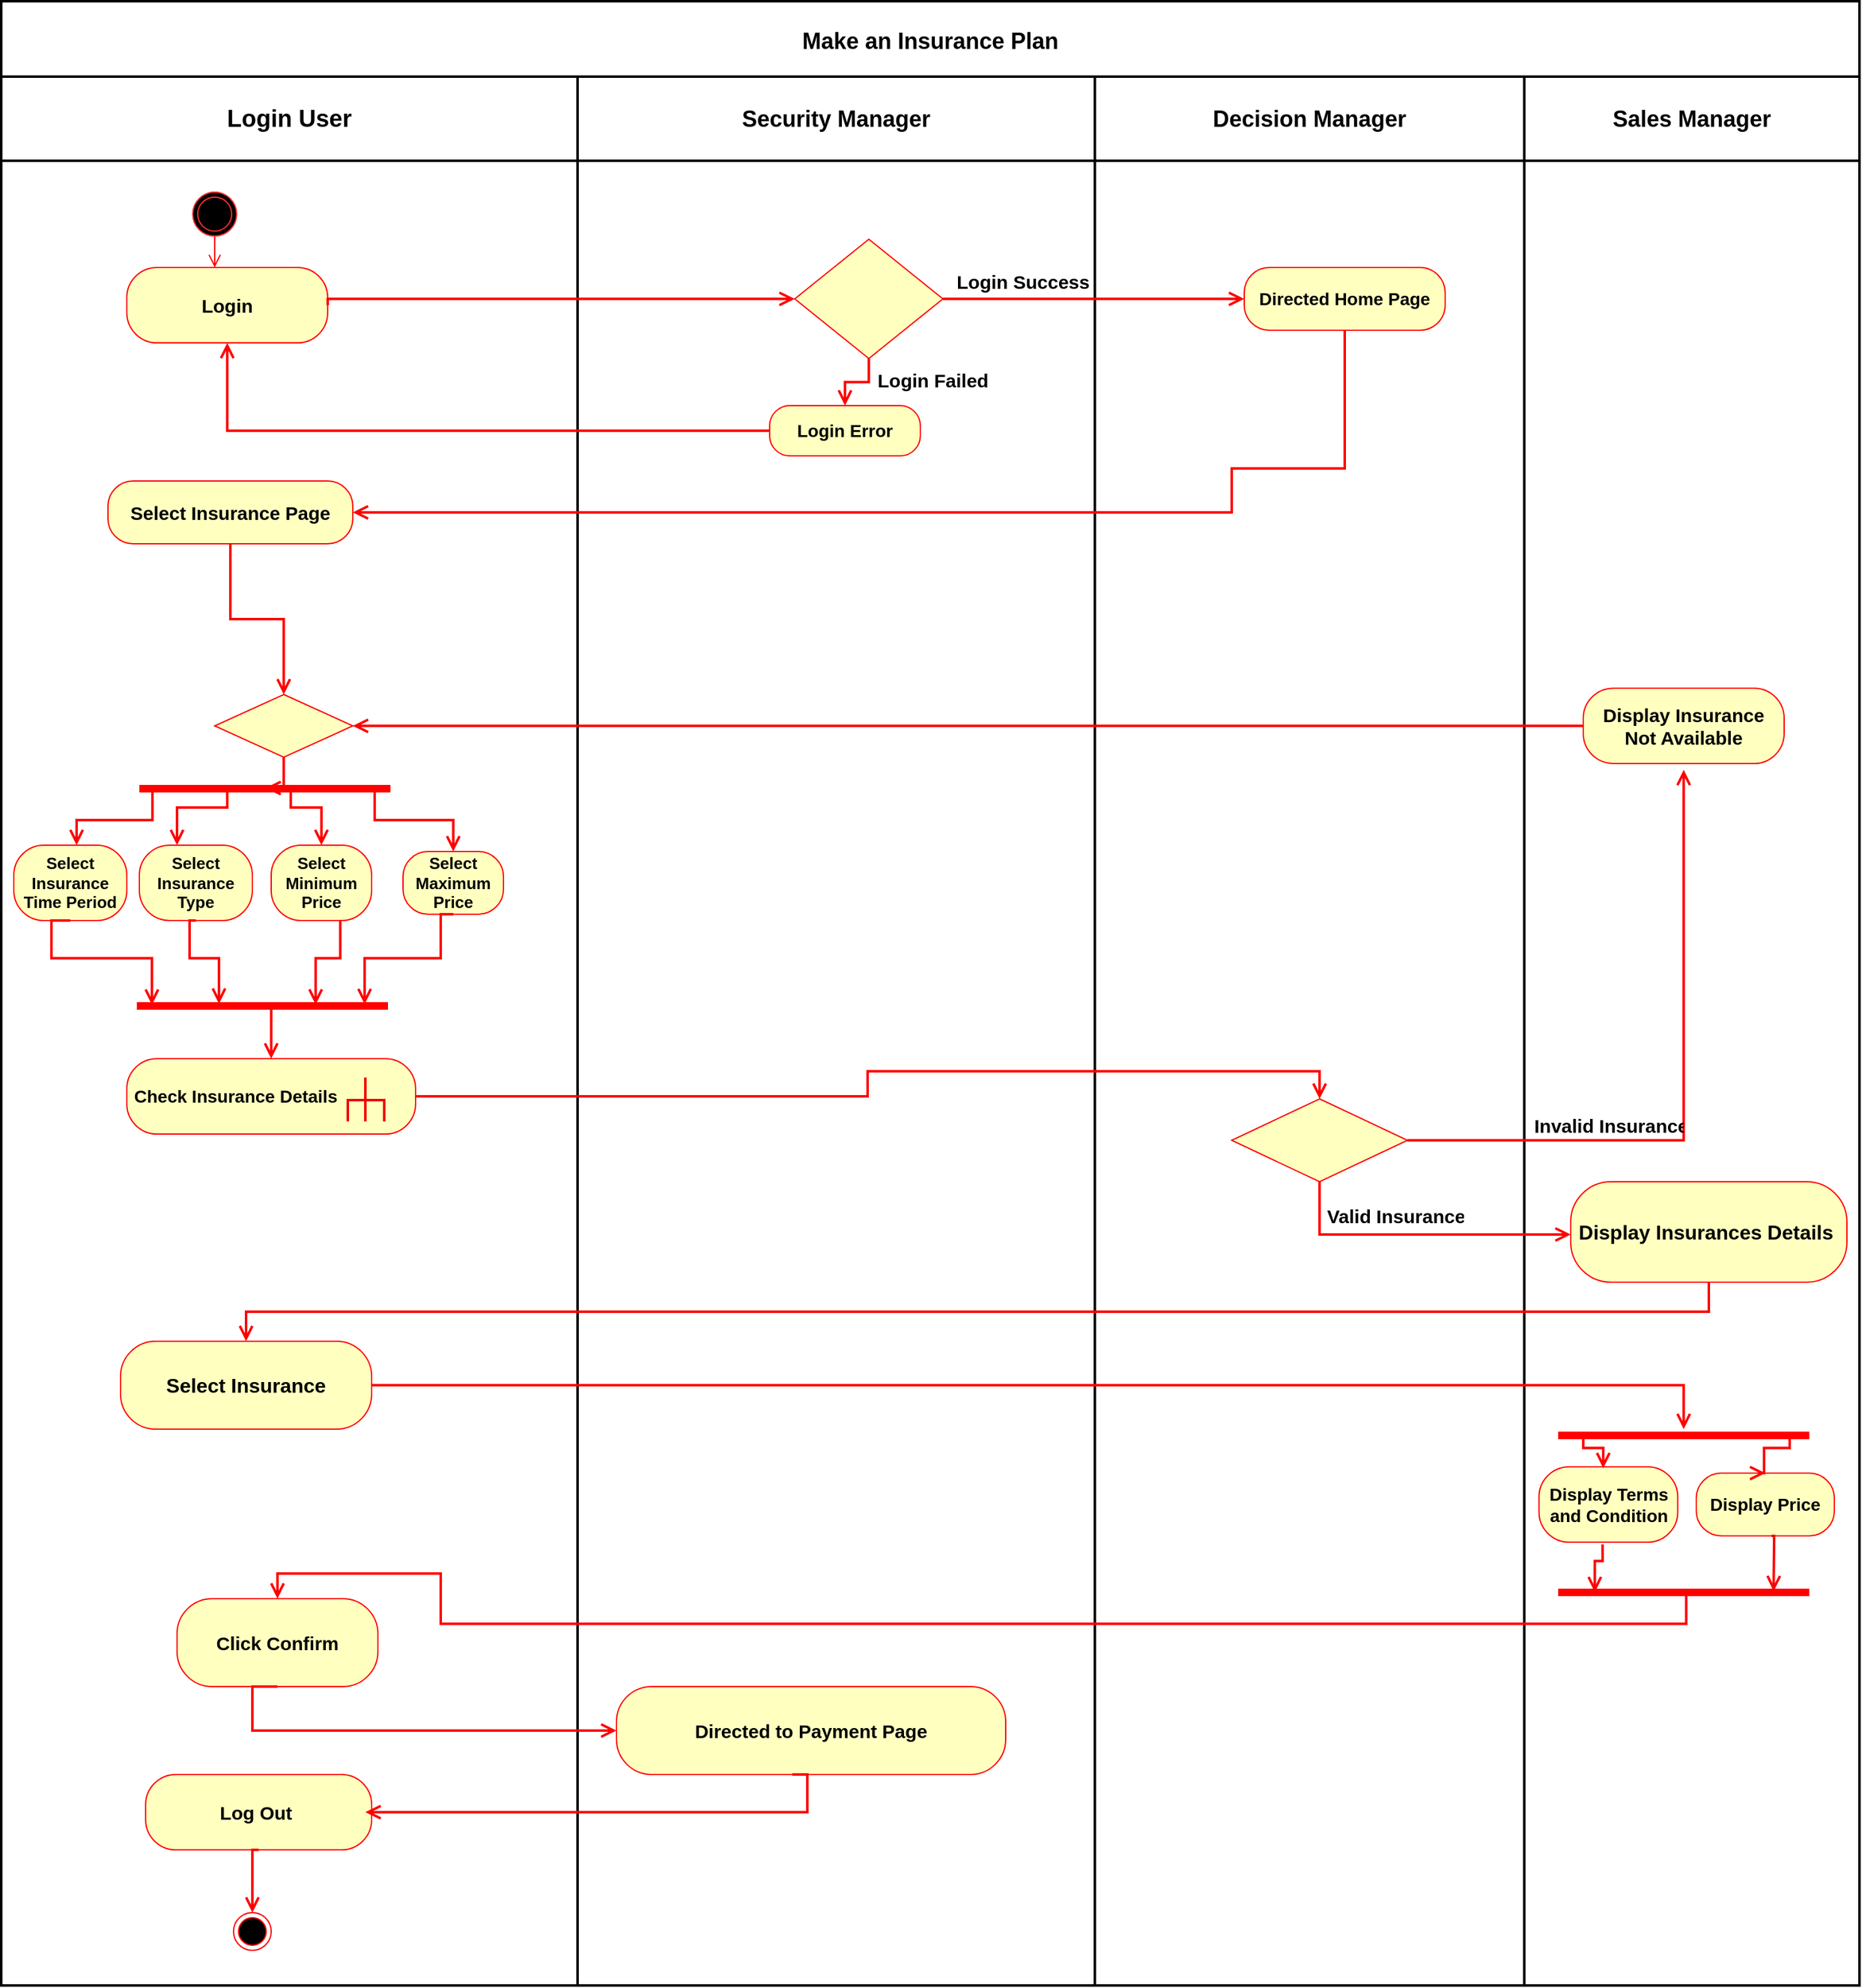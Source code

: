 <mxfile version="17.5.0" type="github">
  <diagram id="jhGQhCQuHQYNfOVaKk4t" name="Page-1">
    <mxGraphModel dx="1422" dy="762" grid="1" gridSize="10" guides="1" tooltips="1" connect="1" arrows="1" fold="1" page="1" pageScale="1" pageWidth="850" pageHeight="1100" math="0" shadow="0">
      <root>
        <mxCell id="0" />
        <mxCell id="1" parent="0" />
        <mxCell id="OWM73IptP0_KArOeakQF-31" value="Make an Insurance Plan" style="shape=table;startSize=60;container=1;collapsible=0;childLayout=tableLayout;fontStyle=1;align=center;fontSize=18;strokeWidth=2;" parent="1" vertex="1">
          <mxGeometry x="60" y="48" width="1480" height="1580" as="geometry" />
        </mxCell>
        <mxCell id="OWM73IptP0_KArOeakQF-32" value="" style="shape=tableRow;horizontal=0;startSize=0;swimlaneHead=0;swimlaneBody=0;top=0;left=0;bottom=0;right=0;collapsible=0;dropTarget=0;fillColor=none;points=[[0,0.5],[1,0.5]];portConstraint=eastwest;" parent="OWM73IptP0_KArOeakQF-31" vertex="1">
          <mxGeometry y="60" width="1480" height="67" as="geometry" />
        </mxCell>
        <mxCell id="OWM73IptP0_KArOeakQF-60" value="&lt;b&gt;&lt;font style=&quot;font-size: 19px&quot;&gt;Login User&lt;/font&gt;&lt;/b&gt;" style="shape=partialRectangle;html=1;whiteSpace=wrap;connectable=0;fillColor=none;top=0;left=0;bottom=0;right=0;overflow=hidden;" parent="OWM73IptP0_KArOeakQF-32" vertex="1">
          <mxGeometry width="459" height="67" as="geometry">
            <mxRectangle width="459" height="67" as="alternateBounds" />
          </mxGeometry>
        </mxCell>
        <mxCell id="OWM73IptP0_KArOeakQF-33" value="&lt;b&gt;&lt;font style=&quot;font-size: 18px&quot;&gt;Security Manager&lt;/font&gt;&lt;/b&gt;" style="shape=partialRectangle;html=1;whiteSpace=wrap;connectable=0;fillColor=none;top=0;left=0;bottom=0;right=0;overflow=hidden;" parent="OWM73IptP0_KArOeakQF-32" vertex="1">
          <mxGeometry x="459" width="412" height="67" as="geometry">
            <mxRectangle width="412" height="67" as="alternateBounds" />
          </mxGeometry>
        </mxCell>
        <mxCell id="OWM73IptP0_KArOeakQF-34" value="&lt;b&gt;&lt;font style=&quot;font-size: 18px&quot;&gt;Decision Manager&lt;/font&gt;&lt;/b&gt;" style="shape=partialRectangle;html=1;whiteSpace=wrap;connectable=0;fillColor=none;top=0;left=0;bottom=0;right=0;overflow=hidden;" parent="OWM73IptP0_KArOeakQF-32" vertex="1">
          <mxGeometry x="871" width="342" height="67" as="geometry">
            <mxRectangle width="342" height="67" as="alternateBounds" />
          </mxGeometry>
        </mxCell>
        <mxCell id="OWM73IptP0_KArOeakQF-35" value="&lt;b&gt;&lt;font style=&quot;font-size: 18px&quot;&gt;Sales Manager&lt;/font&gt;&lt;/b&gt;" style="shape=partialRectangle;html=1;whiteSpace=wrap;connectable=0;fillColor=none;top=0;left=0;bottom=0;right=0;overflow=hidden;" parent="OWM73IptP0_KArOeakQF-32" vertex="1">
          <mxGeometry x="1213" width="267" height="67" as="geometry">
            <mxRectangle width="267" height="67" as="alternateBounds" />
          </mxGeometry>
        </mxCell>
        <mxCell id="OWM73IptP0_KArOeakQF-40" value="" style="shape=tableRow;horizontal=0;startSize=0;swimlaneHead=0;swimlaneBody=0;top=0;left=0;bottom=0;right=0;collapsible=0;dropTarget=0;fillColor=none;points=[[0,0.5],[1,0.5]];portConstraint=eastwest;" parent="OWM73IptP0_KArOeakQF-31" vertex="1">
          <mxGeometry y="127" width="1480" height="1453" as="geometry" />
        </mxCell>
        <mxCell id="OWM73IptP0_KArOeakQF-61" style="shape=partialRectangle;html=1;whiteSpace=wrap;connectable=0;fillColor=none;top=0;left=0;bottom=0;right=0;overflow=hidden;" parent="OWM73IptP0_KArOeakQF-40" vertex="1">
          <mxGeometry width="459" height="1453" as="geometry">
            <mxRectangle width="459" height="1453" as="alternateBounds" />
          </mxGeometry>
        </mxCell>
        <mxCell id="OWM73IptP0_KArOeakQF-41" value="" style="shape=partialRectangle;html=1;whiteSpace=wrap;connectable=0;fillColor=none;top=0;left=0;bottom=0;right=0;overflow=hidden;" parent="OWM73IptP0_KArOeakQF-40" vertex="1">
          <mxGeometry x="459" width="412" height="1453" as="geometry">
            <mxRectangle width="412" height="1453" as="alternateBounds" />
          </mxGeometry>
        </mxCell>
        <mxCell id="OWM73IptP0_KArOeakQF-42" value="" style="shape=partialRectangle;html=1;whiteSpace=wrap;connectable=0;fillColor=none;top=0;left=0;bottom=0;right=0;overflow=hidden;" parent="OWM73IptP0_KArOeakQF-40" vertex="1">
          <mxGeometry x="871" width="342" height="1453" as="geometry">
            <mxRectangle width="342" height="1453" as="alternateBounds" />
          </mxGeometry>
        </mxCell>
        <mxCell id="OWM73IptP0_KArOeakQF-43" value="" style="shape=partialRectangle;html=1;whiteSpace=wrap;connectable=0;fillColor=none;top=0;left=0;bottom=0;right=0;overflow=hidden;" parent="OWM73IptP0_KArOeakQF-40" vertex="1">
          <mxGeometry x="1213" width="267" height="1453" as="geometry">
            <mxRectangle width="267" height="1453" as="alternateBounds" />
          </mxGeometry>
        </mxCell>
        <mxCell id="OWM73IptP0_KArOeakQF-65" value="" style="ellipse;html=1;shape=endState;fillColor=#000000;strokeColor=#ff0000;" parent="1" vertex="1">
          <mxGeometry x="215" y="200" width="30" height="30" as="geometry" />
        </mxCell>
        <mxCell id="OWM73IptP0_KArOeakQF-66" value="&lt;b&gt;&lt;font style=&quot;font-size: 15px&quot;&gt;Login&lt;/font&gt;&lt;/b&gt;" style="rounded=1;whiteSpace=wrap;html=1;arcSize=40;fontColor=#000000;fillColor=#ffffc0;strokeColor=#ff0000;" parent="1" vertex="1">
          <mxGeometry x="160" y="260" width="160" height="60" as="geometry" />
        </mxCell>
        <mxCell id="OWM73IptP0_KArOeakQF-67" value="" style="edgeStyle=orthogonalEdgeStyle;html=1;verticalAlign=bottom;endArrow=open;endSize=8;strokeColor=#ff0000;rounded=0;exitX=0.5;exitY=1;exitDx=0;exitDy=0;" parent="1" source="OWM73IptP0_KArOeakQF-65" edge="1">
          <mxGeometry relative="1" as="geometry">
            <mxPoint x="230" y="260" as="targetPoint" />
            <mxPoint x="575" y="370" as="sourcePoint" />
          </mxGeometry>
        </mxCell>
        <mxCell id="OWM73IptP0_KArOeakQF-68" value="&amp;nbsp;" style="rhombus;whiteSpace=wrap;html=1;fillColor=#ffffc0;strokeColor=#ff0000;" parent="1" vertex="1">
          <mxGeometry x="692" y="237.5" width="118" height="95" as="geometry" />
        </mxCell>
        <mxCell id="OWM73IptP0_KArOeakQF-69" value="&lt;b&gt;&lt;font style=&quot;font-size: 14px&quot;&gt;Login Error&lt;/font&gt;&lt;/b&gt;" style="rounded=1;whiteSpace=wrap;html=1;arcSize=40;fontColor=#000000;fillColor=#ffffc0;strokeColor=#ff0000;" parent="1" vertex="1">
          <mxGeometry x="672" y="370" width="120" height="40" as="geometry" />
        </mxCell>
        <mxCell id="OWM73IptP0_KArOeakQF-70" value="&lt;b&gt;&lt;font style=&quot;font-size: 14px&quot;&gt;Directed Home Page&lt;/font&gt;&lt;/b&gt;" style="rounded=1;whiteSpace=wrap;html=1;arcSize=40;fontColor=#000000;fillColor=#ffffc0;strokeColor=#ff0000;" parent="1" vertex="1">
          <mxGeometry x="1050" y="260" width="160" height="50" as="geometry" />
        </mxCell>
        <mxCell id="OWM73IptP0_KArOeakQF-89" value="" style="shape=line;html=1;strokeWidth=6;strokeColor=#ff0000;" parent="1" vertex="1">
          <mxGeometry x="170" y="670" width="200" height="10" as="geometry" />
        </mxCell>
        <mxCell id="OWM73IptP0_KArOeakQF-90" value="" style="edgeStyle=orthogonalEdgeStyle;html=1;verticalAlign=bottom;endArrow=open;endSize=8;strokeColor=#ff0000;rounded=0;exitX=0.603;exitY=0.469;exitDx=0;exitDy=0;exitPerimeter=0;entryX=0.5;entryY=0;entryDx=0;entryDy=0;strokeWidth=2;" parent="1" source="OWM73IptP0_KArOeakQF-89" target="OWM73IptP0_KArOeakQF-94" edge="1">
          <mxGeometry relative="1" as="geometry">
            <mxPoint x="350" y="710" as="targetPoint" />
            <Array as="points">
              <mxPoint x="301" y="690" />
              <mxPoint x="340" y="690" />
            </Array>
          </mxGeometry>
        </mxCell>
        <mxCell id="OWM73IptP0_KArOeakQF-91" value="&amp;nbsp;" style="rhombus;whiteSpace=wrap;html=1;fillColor=#ffffc0;strokeColor=#ff0000;" parent="1" vertex="1">
          <mxGeometry x="230" y="600" width="110" height="50" as="geometry" />
        </mxCell>
        <mxCell id="OWM73IptP0_KArOeakQF-92" value="&lt;b&gt;&lt;font style=&quot;font-size: 13px&quot;&gt;Select Insurance Time Period&lt;/font&gt;&lt;/b&gt;" style="rounded=1;whiteSpace=wrap;html=1;arcSize=40;fontColor=#000000;fillColor=#ffffc0;strokeColor=#ff0000;" parent="1" vertex="1">
          <mxGeometry x="70" y="720" width="90" height="60" as="geometry" />
        </mxCell>
        <mxCell id="OWM73IptP0_KArOeakQF-93" value="&lt;b&gt;&lt;font style=&quot;font-size: 13px&quot;&gt;Select Insurance Type&lt;/font&gt;&lt;/b&gt;" style="rounded=1;whiteSpace=wrap;html=1;arcSize=40;fontColor=#000000;fillColor=#ffffc0;strokeColor=#ff0000;" parent="1" vertex="1">
          <mxGeometry x="170" y="720" width="90" height="60" as="geometry" />
        </mxCell>
        <mxCell id="OWM73IptP0_KArOeakQF-94" value="&lt;font style=&quot;font-size: 13px&quot;&gt;&lt;b&gt;Select Minimum Price&lt;/b&gt;&lt;/font&gt;" style="rounded=1;whiteSpace=wrap;html=1;arcSize=40;fontColor=#000000;fillColor=#ffffc0;strokeColor=#ff0000;" parent="1" vertex="1">
          <mxGeometry x="275" y="720" width="80" height="60" as="geometry" />
        </mxCell>
        <mxCell id="OWM73IptP0_KArOeakQF-95" value="&lt;b&gt;&lt;font style=&quot;font-size: 13px&quot;&gt;Select Maximum Price&lt;/font&gt;&lt;/b&gt;" style="rounded=1;whiteSpace=wrap;html=1;arcSize=40;fontColor=#000000;fillColor=#ffffc0;strokeColor=#ff0000;" parent="1" vertex="1">
          <mxGeometry x="380" y="725" width="80" height="50" as="geometry" />
        </mxCell>
        <mxCell id="OWM73IptP0_KArOeakQF-96" value="" style="edgeStyle=orthogonalEdgeStyle;html=1;verticalAlign=bottom;endArrow=open;endSize=8;strokeColor=#ff0000;rounded=0;exitX=0.5;exitY=1;exitDx=0;exitDy=0;entryX=0.502;entryY=0.448;entryDx=0;entryDy=0;entryPerimeter=0;strokeWidth=2;" parent="1" source="OWM73IptP0_KArOeakQF-91" target="OWM73IptP0_KArOeakQF-89" edge="1">
          <mxGeometry relative="1" as="geometry">
            <mxPoint x="220" y="675" as="targetPoint" />
            <mxPoint x="310" y="590.0" as="sourcePoint" />
            <Array as="points">
              <mxPoint x="270" y="674" />
            </Array>
          </mxGeometry>
        </mxCell>
        <mxCell id="OWM73IptP0_KArOeakQF-97" value="" style="edgeStyle=orthogonalEdgeStyle;html=1;verticalAlign=bottom;endArrow=open;endSize=8;strokeColor=#ff0000;rounded=0;exitX=0.403;exitY=0.538;exitDx=0;exitDy=0;exitPerimeter=0;strokeWidth=2;" parent="1" source="OWM73IptP0_KArOeakQF-89" target="OWM73IptP0_KArOeakQF-93" edge="1">
          <mxGeometry relative="1" as="geometry">
            <mxPoint x="360" y="620.0" as="targetPoint" />
            <mxPoint x="360" y="590.0" as="sourcePoint" />
            <Array as="points">
              <mxPoint x="240" y="675" />
              <mxPoint x="240" y="690" />
              <mxPoint x="200" y="690" />
            </Array>
          </mxGeometry>
        </mxCell>
        <mxCell id="OWM73IptP0_KArOeakQF-98" value="" style="edgeStyle=orthogonalEdgeStyle;html=1;verticalAlign=bottom;endArrow=open;endSize=8;strokeColor=#ff0000;rounded=0;exitX=0.052;exitY=0.633;exitDx=0;exitDy=0;exitPerimeter=0;strokeWidth=2;" parent="1" source="OWM73IptP0_KArOeakQF-89" edge="1">
          <mxGeometry relative="1" as="geometry">
            <mxPoint x="120" y="720" as="targetPoint" />
            <mxPoint x="119.99" y="675.38" as="sourcePoint" />
            <Array as="points">
              <mxPoint x="180" y="700" />
              <mxPoint x="120" y="700" />
              <mxPoint x="120" y="720" />
            </Array>
          </mxGeometry>
        </mxCell>
        <mxCell id="OWM73IptP0_KArOeakQF-99" value="" style="edgeStyle=orthogonalEdgeStyle;html=1;verticalAlign=bottom;endArrow=open;endSize=8;strokeColor=#ff0000;rounded=0;exitX=0.937;exitY=0.522;exitDx=0;exitDy=0;exitPerimeter=0;entryX=0.5;entryY=0;entryDx=0;entryDy=0;strokeWidth=2;" parent="1" source="OWM73IptP0_KArOeakQF-89" target="OWM73IptP0_KArOeakQF-95" edge="1">
          <mxGeometry relative="1" as="geometry">
            <mxPoint x="480" y="740" as="targetPoint" />
            <mxPoint x="310.6" y="684.69" as="sourcePoint" />
            <Array as="points">
              <mxPoint x="357" y="700" />
              <mxPoint x="420" y="700" />
            </Array>
          </mxGeometry>
        </mxCell>
        <mxCell id="OWM73IptP0_KArOeakQF-100" value="" style="shape=line;html=1;strokeWidth=6;strokeColor=#ff0000;" parent="1" vertex="1">
          <mxGeometry x="168" y="843" width="200" height="10" as="geometry" />
        </mxCell>
        <mxCell id="OWM73IptP0_KArOeakQF-101" value="" style="edgeStyle=orthogonalEdgeStyle;html=1;verticalAlign=bottom;endArrow=open;endSize=8;strokeColor=#ff0000;rounded=0;exitX=0.5;exitY=1;exitDx=0;exitDy=0;entryX=0.06;entryY=0.416;entryDx=0;entryDy=0;entryPerimeter=0;strokeWidth=2;" parent="1" source="OWM73IptP0_KArOeakQF-92" target="OWM73IptP0_KArOeakQF-100" edge="1">
          <mxGeometry relative="1" as="geometry">
            <mxPoint x="180" y="820" as="targetPoint" />
            <mxPoint x="190.4" y="686.33" as="sourcePoint" />
            <Array as="points">
              <mxPoint x="100" y="810" />
              <mxPoint x="180" y="810" />
            </Array>
          </mxGeometry>
        </mxCell>
        <mxCell id="OWM73IptP0_KArOeakQF-102" value="" style="edgeStyle=orthogonalEdgeStyle;html=1;verticalAlign=bottom;endArrow=open;endSize=8;strokeColor=#ff0000;rounded=0;exitX=0.5;exitY=1;exitDx=0;exitDy=0;entryX=0.327;entryY=0.333;entryDx=0;entryDy=0;entryPerimeter=0;strokeWidth=2;" parent="1" source="OWM73IptP0_KArOeakQF-93" target="OWM73IptP0_KArOeakQF-100" edge="1">
          <mxGeometry relative="1" as="geometry">
            <mxPoint x="190" y="834.16" as="targetPoint" />
            <mxPoint x="70" y="790" as="sourcePoint" />
            <Array as="points">
              <mxPoint x="210" y="810" />
              <mxPoint x="233" y="810" />
            </Array>
          </mxGeometry>
        </mxCell>
        <mxCell id="OWM73IptP0_KArOeakQF-103" value="" style="edgeStyle=orthogonalEdgeStyle;html=1;verticalAlign=bottom;endArrow=open;endSize=8;strokeColor=#ff0000;rounded=0;entryX=0.712;entryY=0.4;entryDx=0;entryDy=0;entryPerimeter=0;strokeWidth=2;" parent="1" target="OWM73IptP0_KArOeakQF-100" edge="1">
          <mxGeometry relative="1" as="geometry">
            <mxPoint x="310" y="820" as="targetPoint" />
            <mxPoint x="330" y="780" as="sourcePoint" />
            <Array as="points">
              <mxPoint x="330" y="810" />
              <mxPoint x="310" y="810" />
            </Array>
          </mxGeometry>
        </mxCell>
        <mxCell id="OWM73IptP0_KArOeakQF-104" value="" style="edgeStyle=orthogonalEdgeStyle;html=1;verticalAlign=bottom;endArrow=open;endSize=8;strokeColor=#ff0000;rounded=0;exitX=0.5;exitY=1;exitDx=0;exitDy=0;entryX=0.907;entryY=0.367;entryDx=0;entryDy=0;entryPerimeter=0;strokeWidth=2;" parent="1" source="OWM73IptP0_KArOeakQF-95" target="OWM73IptP0_KArOeakQF-100" edge="1">
          <mxGeometry relative="1" as="geometry">
            <mxPoint x="350" y="820" as="targetPoint" />
            <mxPoint x="340" y="790" as="sourcePoint" />
            <Array as="points">
              <mxPoint x="410" y="810" />
              <mxPoint x="349" y="810" />
            </Array>
          </mxGeometry>
        </mxCell>
        <mxCell id="OWM73IptP0_KArOeakQF-105" value="&lt;b&gt;&lt;font style=&quot;font-size: 14px&quot;&gt;&amp;nbsp;Check Insurance Details&lt;/font&gt;&lt;/b&gt;" style="rounded=1;whiteSpace=wrap;html=1;arcSize=40;fontColor=#000000;fillColor=#ffffc0;strokeColor=#ff0000;align=left;" parent="1" vertex="1">
          <mxGeometry x="160" y="890" width="230" height="60" as="geometry" />
        </mxCell>
        <mxCell id="OWM73IptP0_KArOeakQF-106" value="" style="line;strokeWidth=2;direction=south;html=1;perimeter=backbonePerimeter;points=[];outlineConnect=0;strokeColor=#F20000;" parent="1" vertex="1">
          <mxGeometry x="345" y="905" width="10" height="35" as="geometry" />
        </mxCell>
        <mxCell id="OWM73IptP0_KArOeakQF-107" value="" style="line;strokeWidth=2;direction=west;html=1;perimeter=backbonePerimeter;points=[];outlineConnect=0;strokeColor=#F20000;" parent="1" vertex="1">
          <mxGeometry x="335" y="918" width="30" height="10" as="geometry" />
        </mxCell>
        <mxCell id="OWM73IptP0_KArOeakQF-108" value="" style="line;strokeWidth=2;direction=north;html=1;perimeter=backbonePerimeter;points=[];outlineConnect=0;strokeColor=#F20000;" parent="1" vertex="1">
          <mxGeometry x="331" y="922" width="10" height="18" as="geometry" />
        </mxCell>
        <mxCell id="OWM73IptP0_KArOeakQF-109" value="" style="line;strokeWidth=2;direction=north;html=1;perimeter=backbonePerimeter;points=[];outlineConnect=0;strokeColor=#F20000;" parent="1" vertex="1">
          <mxGeometry x="360" y="922" width="10" height="18" as="geometry" />
        </mxCell>
        <mxCell id="OWM73IptP0_KArOeakQF-110" value="" style="edgeStyle=orthogonalEdgeStyle;html=1;verticalAlign=bottom;endArrow=open;endSize=8;strokeColor=#ff0000;rounded=0;exitX=0.522;exitY=0.557;exitDx=0;exitDy=0;exitPerimeter=0;strokeWidth=2;" parent="1" source="OWM73IptP0_KArOeakQF-100" target="OWM73IptP0_KArOeakQF-105" edge="1">
          <mxGeometry relative="1" as="geometry">
            <mxPoint x="360" y="620" as="targetPoint" />
            <mxPoint x="360" y="590" as="sourcePoint" />
            <Array as="points">
              <mxPoint x="272" y="850" />
              <mxPoint x="275" y="850" />
            </Array>
          </mxGeometry>
        </mxCell>
        <mxCell id="OWM73IptP0_KArOeakQF-111" value="" style="edgeStyle=orthogonalEdgeStyle;html=1;verticalAlign=bottom;endArrow=open;endSize=8;strokeColor=#ff0000;rounded=0;exitX=0;exitY=0.5;exitDx=0;exitDy=0;entryX=1;entryY=0.5;entryDx=0;entryDy=0;strokeWidth=2;" parent="1" source="OWM73IptP0_KArOeakQF-112" target="OWM73IptP0_KArOeakQF-91" edge="1">
          <mxGeometry relative="1" as="geometry">
            <mxPoint x="320" y="625" as="targetPoint" />
            <mxPoint x="478.68" y="631" as="sourcePoint" />
            <Array as="points">
              <mxPoint x="1110" y="625" />
              <mxPoint x="1110" y="625" />
            </Array>
          </mxGeometry>
        </mxCell>
        <mxCell id="OWM73IptP0_KArOeakQF-112" value="&lt;b style=&quot;font-size: 15px&quot;&gt;Display Insurance &lt;br&gt;Not Available&lt;/b&gt;" style="rounded=1;whiteSpace=wrap;html=1;arcSize=40;fontColor=#000000;fillColor=#ffffc0;strokeColor=#ff0000;" parent="1" vertex="1">
          <mxGeometry x="1320" y="595" width="160" height="60" as="geometry" />
        </mxCell>
        <mxCell id="OWM73IptP0_KArOeakQF-113" value="&amp;nbsp;" style="rhombus;whiteSpace=wrap;html=1;fillColor=#ffffc0;strokeColor=#ff0000;" parent="1" vertex="1">
          <mxGeometry x="1040" y="922" width="140" height="66" as="geometry" />
        </mxCell>
        <mxCell id="OWM73IptP0_KArOeakQF-114" value="&lt;b&gt;&lt;font style=&quot;font-size: 16px&quot;&gt;Display Insurances Details&amp;nbsp;&lt;/font&gt;&lt;/b&gt;" style="rounded=1;whiteSpace=wrap;html=1;arcSize=40;fontColor=#000000;fillColor=#ffffc0;strokeColor=#ff0000;align=center;" parent="1" vertex="1">
          <mxGeometry x="1310" y="988" width="220" height="80" as="geometry" />
        </mxCell>
        <mxCell id="OWM73IptP0_KArOeakQF-115" value="&lt;b&gt;&lt;font style=&quot;font-size: 16px&quot;&gt;Select Insurance&lt;/font&gt;&lt;/b&gt;" style="rounded=1;whiteSpace=wrap;html=1;arcSize=40;fontColor=#000000;fillColor=#ffffc0;strokeColor=#ff0000;align=center;" parent="1" vertex="1">
          <mxGeometry x="155" y="1115" width="200" height="70" as="geometry" />
        </mxCell>
        <mxCell id="OWM73IptP0_KArOeakQF-116" value="&lt;b&gt;&lt;font style=&quot;font-size: 14px&quot;&gt;Display Terms and Condition&lt;/font&gt;&lt;/b&gt;" style="rounded=1;whiteSpace=wrap;html=1;arcSize=40;fontColor=#000000;fillColor=#ffffc0;strokeColor=#ff0000;align=center;" parent="1" vertex="1">
          <mxGeometry x="1284.75" y="1215" width="110.5" height="60" as="geometry" />
        </mxCell>
        <mxCell id="OWM73IptP0_KArOeakQF-117" value="&lt;b&gt;&lt;font style=&quot;font-size: 14px&quot;&gt;Display Price&lt;/font&gt;&lt;/b&gt;" style="rounded=1;whiteSpace=wrap;html=1;arcSize=40;fontColor=#000000;fillColor=#ffffc0;strokeColor=#ff0000;align=center;" parent="1" vertex="1">
          <mxGeometry x="1410" y="1220" width="110" height="50" as="geometry" />
        </mxCell>
        <mxCell id="OWM73IptP0_KArOeakQF-118" value="" style="shape=line;html=1;strokeWidth=6;strokeColor=#ff0000;" parent="1" vertex="1">
          <mxGeometry x="1300" y="1310" width="200" height="10" as="geometry" />
        </mxCell>
        <mxCell id="OWM73IptP0_KArOeakQF-119" value="" style="shape=line;html=1;strokeWidth=6;strokeColor=#ff0000;" parent="1" vertex="1">
          <mxGeometry x="1300" y="1185" width="200" height="10" as="geometry" />
        </mxCell>
        <mxCell id="OWM73IptP0_KArOeakQF-120" value="" style="edgeStyle=orthogonalEdgeStyle;html=1;verticalAlign=bottom;endArrow=open;endSize=8;strokeColor=#ff0000;rounded=0;exitX=1;exitY=0.5;exitDx=0;exitDy=0;strokeWidth=2;" parent="1" source="OWM73IptP0_KArOeakQF-115" target="OWM73IptP0_KArOeakQF-119" edge="1">
          <mxGeometry relative="1" as="geometry">
            <mxPoint x="1395" y="1090" as="targetPoint" />
            <mxPoint x="1394.5" y="1060" as="sourcePoint" />
            <Array as="points">
              <mxPoint x="1400" y="1150" />
            </Array>
          </mxGeometry>
        </mxCell>
        <mxCell id="OWM73IptP0_KArOeakQF-121" value="" style="edgeStyle=orthogonalEdgeStyle;html=1;verticalAlign=bottom;endArrow=open;endSize=8;strokeColor=#ff0000;rounded=0;exitX=0.069;exitY=0.633;exitDx=0;exitDy=0;exitPerimeter=0;entryX=0.463;entryY=0.019;entryDx=0;entryDy=0;entryPerimeter=0;strokeWidth=2;" parent="1" source="OWM73IptP0_KArOeakQF-119" target="OWM73IptP0_KArOeakQF-116" edge="1">
          <mxGeometry relative="1" as="geometry">
            <mxPoint x="1409.5" y="1335" as="targetPoint" />
            <mxPoint x="1409.5" y="1305" as="sourcePoint" />
            <Array as="points">
              <mxPoint x="1320" y="1191" />
              <mxPoint x="1320" y="1200" />
              <mxPoint x="1336" y="1200" />
            </Array>
          </mxGeometry>
        </mxCell>
        <mxCell id="OWM73IptP0_KArOeakQF-122" value="" style="edgeStyle=orthogonalEdgeStyle;html=1;verticalAlign=bottom;endArrow=open;endSize=8;strokeColor=#ff0000;rounded=0;exitX=0.922;exitY=0.717;exitDx=0;exitDy=0;exitPerimeter=0;entryX=0.5;entryY=0;entryDx=0;entryDy=0;strokeWidth=2;" parent="1" source="OWM73IptP0_KArOeakQF-119" target="OWM73IptP0_KArOeakQF-117" edge="1">
          <mxGeometry relative="1" as="geometry">
            <mxPoint x="1305.06" y="1230.76" as="targetPoint" />
            <mxPoint x="1323.3" y="1201.33" as="sourcePoint" />
            <Array as="points">
              <mxPoint x="1484" y="1200" />
              <mxPoint x="1464" y="1200" />
              <mxPoint x="1464" y="1220" />
            </Array>
          </mxGeometry>
        </mxCell>
        <mxCell id="OWM73IptP0_KArOeakQF-123" value="" style="edgeStyle=orthogonalEdgeStyle;html=1;verticalAlign=bottom;endArrow=open;endSize=8;strokeColor=#ff0000;rounded=0;exitX=0.458;exitY=1.03;exitDx=0;exitDy=0;exitPerimeter=0;entryX=0.146;entryY=0.492;entryDx=0;entryDy=0;entryPerimeter=0;strokeWidth=2;" parent="1" source="OWM73IptP0_KArOeakQF-116" target="OWM73IptP0_KArOeakQF-118" edge="1">
          <mxGeometry relative="1" as="geometry">
            <mxPoint x="1305.06" y="1230.76" as="targetPoint" />
            <mxPoint x="1323.3" y="1201.33" as="sourcePoint" />
            <Array as="points">
              <mxPoint x="1335" y="1290" />
              <mxPoint x="1329" y="1290" />
            </Array>
          </mxGeometry>
        </mxCell>
        <mxCell id="OWM73IptP0_KArOeakQF-124" value="" style="edgeStyle=orthogonalEdgeStyle;html=1;verticalAlign=bottom;endArrow=open;endSize=8;strokeColor=#ff0000;rounded=0;entryX=0.858;entryY=0.411;entryDx=0;entryDy=0;entryPerimeter=0;strokeWidth=2;" parent="1" target="OWM73IptP0_KArOeakQF-118" edge="1">
          <mxGeometry relative="1" as="geometry">
            <mxPoint x="1459.5" y="1285" as="targetPoint" />
            <mxPoint x="1470" y="1270" as="sourcePoint" />
            <Array as="points">
              <mxPoint x="1472" y="1270" />
              <mxPoint x="1472" y="1275" />
            </Array>
          </mxGeometry>
        </mxCell>
        <mxCell id="OWM73IptP0_KArOeakQF-126" value="&lt;font style=&quot;font-size: 15px&quot;&gt;&lt;b&gt;Click Confirm&lt;/b&gt;&lt;/font&gt;" style="rounded=1;whiteSpace=wrap;html=1;arcSize=40;fontColor=#000000;fillColor=#ffffc0;strokeColor=#ff0000;align=center;" parent="1" vertex="1">
          <mxGeometry x="200" y="1320" width="160" height="70" as="geometry" />
        </mxCell>
        <mxCell id="OWM73IptP0_KArOeakQF-127" value="&lt;font style=&quot;font-size: 15px&quot;&gt;&lt;b&gt;Directed to Payment Page&lt;/b&gt;&lt;/font&gt;" style="rounded=1;whiteSpace=wrap;html=1;arcSize=40;fontColor=#000000;fillColor=#ffffc0;strokeColor=#ff0000;align=center;" parent="1" vertex="1">
          <mxGeometry x="550" y="1390" width="310" height="70" as="geometry" />
        </mxCell>
        <mxCell id="OWM73IptP0_KArOeakQF-128" value="&lt;b&gt;&lt;font style=&quot;font-size: 15px&quot;&gt;Log Out&amp;nbsp;&lt;/font&gt;&lt;/b&gt;" style="rounded=1;whiteSpace=wrap;html=1;arcSize=40;fontColor=#000000;fillColor=#ffffc0;strokeColor=#ff0000;align=center;" parent="1" vertex="1">
          <mxGeometry x="175" y="1460" width="180" height="60" as="geometry" />
        </mxCell>
        <mxCell id="OWM73IptP0_KArOeakQF-129" value="" style="ellipse;html=1;shape=endState;fillColor=#000000;strokeColor=#ff0000;" parent="1" vertex="1">
          <mxGeometry x="245" y="1570" width="30" height="30" as="geometry" />
        </mxCell>
        <mxCell id="OWM73IptP0_KArOeakQF-130" value="" style="edgeStyle=orthogonalEdgeStyle;html=1;verticalAlign=bottom;endArrow=open;endSize=8;strokeColor=#ff0000;rounded=0;exitX=1;exitY=0.5;exitDx=0;exitDy=0;entryX=0;entryY=0.5;entryDx=0;entryDy=0;strokeWidth=2;" parent="1" source="OWM73IptP0_KArOeakQF-66" target="OWM73IptP0_KArOeakQF-68" edge="1">
          <mxGeometry relative="1" as="geometry">
            <mxPoint x="240" y="270" as="targetPoint" />
            <mxPoint x="240" y="240" as="sourcePoint" />
            <Array as="points">
              <mxPoint x="320" y="285" />
            </Array>
          </mxGeometry>
        </mxCell>
        <mxCell id="OWM73IptP0_KArOeakQF-131" value="Login Success" style="text;strokeColor=none;fillColor=none;align=left;verticalAlign=top;spacingLeft=4;spacingRight=4;overflow=hidden;rotatable=0;points=[[0,0.5],[1,0.5]];portConstraint=eastwest;fontSize=15;fontStyle=1" parent="1" vertex="1">
          <mxGeometry x="815" y="256" width="120" height="26" as="geometry" />
        </mxCell>
        <mxCell id="OWM73IptP0_KArOeakQF-132" value="" style="edgeStyle=orthogonalEdgeStyle;html=1;verticalAlign=bottom;endArrow=open;endSize=8;strokeColor=#ff0000;rounded=0;exitX=1;exitY=0.5;exitDx=0;exitDy=0;entryX=0;entryY=0.5;entryDx=0;entryDy=0;strokeWidth=2;" parent="1" source="OWM73IptP0_KArOeakQF-68" target="OWM73IptP0_KArOeakQF-70" edge="1">
          <mxGeometry relative="1" as="geometry">
            <mxPoint x="702.0" y="295" as="targetPoint" />
            <mxPoint x="310" y="295" as="sourcePoint" />
            <Array as="points" />
          </mxGeometry>
        </mxCell>
        <mxCell id="OWM73IptP0_KArOeakQF-133" value="Login Failed" style="text;strokeColor=none;fillColor=none;align=left;verticalAlign=top;spacingLeft=4;spacingRight=4;overflow=hidden;rotatable=0;points=[[0,0.5],[1,0.5]];portConstraint=eastwest;fontSize=15;fontStyle=1" parent="1" vertex="1">
          <mxGeometry x="752" y="334.5" width="100" height="26" as="geometry" />
        </mxCell>
        <mxCell id="OWM73IptP0_KArOeakQF-134" value="" style="edgeStyle=orthogonalEdgeStyle;html=1;verticalAlign=bottom;endArrow=open;endSize=8;strokeColor=#ff0000;rounded=0;entryX=0.5;entryY=0;entryDx=0;entryDy=0;exitX=0.5;exitY=1;exitDx=0;exitDy=0;strokeWidth=2;" parent="1" source="OWM73IptP0_KArOeakQF-68" target="OWM73IptP0_KArOeakQF-69" edge="1">
          <mxGeometry relative="1" as="geometry">
            <mxPoint x="240" y="270" as="targetPoint" />
            <mxPoint x="732" y="310" as="sourcePoint" />
          </mxGeometry>
        </mxCell>
        <mxCell id="OWM73IptP0_KArOeakQF-135" value="" style="edgeStyle=orthogonalEdgeStyle;html=1;verticalAlign=bottom;endArrow=open;endSize=8;strokeColor=#ff0000;rounded=0;exitX=0.5;exitY=1;exitDx=0;exitDy=0;entryX=1;entryY=0.5;entryDx=0;entryDy=0;strokeWidth=2;" parent="1" source="OWM73IptP0_KArOeakQF-70" target="OWM73IptP0_KArOeakQF-138" edge="1">
          <mxGeometry relative="1" as="geometry">
            <mxPoint x="310" y="530" as="targetPoint" />
            <mxPoint x="782.0" y="295" as="sourcePoint" />
            <Array as="points">
              <mxPoint x="1130" y="420" />
              <mxPoint x="1040" y="420" />
              <mxPoint x="1040" y="455" />
            </Array>
          </mxGeometry>
        </mxCell>
        <mxCell id="OWM73IptP0_KArOeakQF-138" value="&lt;b&gt;&lt;font style=&quot;font-size: 15px&quot;&gt;Select Insurance Page&lt;/font&gt;&lt;/b&gt;" style="rounded=1;whiteSpace=wrap;html=1;arcSize=40;fontColor=#000000;fillColor=#ffffc0;strokeColor=#ff0000;" parent="1" vertex="1">
          <mxGeometry x="145" y="430" width="195" height="50" as="geometry" />
        </mxCell>
        <mxCell id="OWM73IptP0_KArOeakQF-139" value="" style="edgeStyle=orthogonalEdgeStyle;html=1;verticalAlign=bottom;endArrow=open;endSize=8;strokeColor=#ff0000;rounded=0;exitX=0.5;exitY=1;exitDx=0;exitDy=0;strokeWidth=2;entryX=0.5;entryY=0;entryDx=0;entryDy=0;" parent="1" source="OWM73IptP0_KArOeakQF-138" target="OWM73IptP0_KArOeakQF-91" edge="1">
          <mxGeometry relative="1" as="geometry">
            <mxPoint x="742" y="380" as="targetPoint" />
            <mxPoint x="742" y="315.0" as="sourcePoint" />
            <Array as="points">
              <mxPoint x="242" y="540" />
              <mxPoint x="285" y="540" />
            </Array>
          </mxGeometry>
        </mxCell>
        <mxCell id="OWM73IptP0_KArOeakQF-140" value="" style="edgeStyle=orthogonalEdgeStyle;html=1;verticalAlign=bottom;endArrow=open;endSize=8;strokeColor=#ff0000;rounded=0;exitX=1;exitY=0.5;exitDx=0;exitDy=0;entryX=0.5;entryY=0;entryDx=0;entryDy=0;strokeWidth=2;" parent="1" source="OWM73IptP0_KArOeakQF-105" target="OWM73IptP0_KArOeakQF-113" edge="1">
          <mxGeometry relative="1" as="geometry">
            <mxPoint x="280.053" y="620.026" as="targetPoint" />
            <mxPoint x="225" y="490" as="sourcePoint" />
            <Array as="points">
              <mxPoint x="750" y="920" />
              <mxPoint x="750" y="900" />
              <mxPoint x="1110" y="900" />
            </Array>
          </mxGeometry>
        </mxCell>
        <mxCell id="OWM73IptP0_KArOeakQF-141" value="" style="edgeStyle=orthogonalEdgeStyle;html=1;verticalAlign=bottom;endArrow=open;endSize=8;strokeColor=#ff0000;rounded=0;exitX=1;exitY=0.5;exitDx=0;exitDy=0;strokeWidth=2;" parent="1" source="OWM73IptP0_KArOeakQF-113" edge="1">
          <mxGeometry relative="1" as="geometry">
            <mxPoint x="1400" y="660" as="targetPoint" />
            <mxPoint x="1151" y="967.44" as="sourcePoint" />
            <Array as="points">
              <mxPoint x="1400" y="955" />
            </Array>
          </mxGeometry>
        </mxCell>
        <mxCell id="OWM73IptP0_KArOeakQF-142" value="Invalid Insurance" style="text;strokeColor=none;fillColor=none;align=left;verticalAlign=top;spacingLeft=4;spacingRight=4;overflow=hidden;rotatable=0;points=[[0,0.5],[1,0.5]];portConstraint=eastwest;fontSize=15;fontStyle=1" parent="1" vertex="1">
          <mxGeometry x="1275" y="928" width="130" height="26" as="geometry" />
        </mxCell>
        <mxCell id="OWM73IptP0_KArOeakQF-143" value="" style="edgeStyle=orthogonalEdgeStyle;html=1;verticalAlign=bottom;endArrow=open;endSize=8;strokeColor=#ff0000;rounded=0;exitX=0.5;exitY=1;exitDx=0;exitDy=0;entryX=0.5;entryY=0;entryDx=0;entryDy=0;strokeWidth=2;" parent="1" source="OWM73IptP0_KArOeakQF-114" target="OWM73IptP0_KArOeakQF-115" edge="1">
          <mxGeometry relative="1" as="geometry">
            <mxPoint x="1340.0" y="1109" as="targetPoint" />
            <mxPoint x="1070" y="1068" as="sourcePoint" />
            <Array as="points" />
          </mxGeometry>
        </mxCell>
        <mxCell id="OWM73IptP0_KArOeakQF-144" value="Valid Insurance" style="text;strokeColor=none;fillColor=none;align=left;verticalAlign=top;spacingLeft=4;spacingRight=4;overflow=hidden;rotatable=0;points=[[0,0.5],[1,0.5]];portConstraint=eastwest;fontSize=15;fontStyle=1" parent="1" vertex="1">
          <mxGeometry x="1110" y="1000" width="120" height="26" as="geometry" />
        </mxCell>
        <mxCell id="OWM73IptP0_KArOeakQF-146" value="" style="edgeStyle=orthogonalEdgeStyle;html=1;verticalAlign=bottom;endArrow=open;endSize=8;strokeColor=#ff0000;rounded=0;exitX=0.5;exitY=1;exitDx=0;exitDy=0;strokeWidth=2;" parent="1" source="OWM73IptP0_KArOeakQF-113" target="OWM73IptP0_KArOeakQF-114" edge="1">
          <mxGeometry relative="1" as="geometry">
            <mxPoint x="285.0" y="900" as="targetPoint" />
            <mxPoint x="282.4" y="858.57" as="sourcePoint" />
            <Array as="points">
              <mxPoint x="1110" y="1030" />
            </Array>
          </mxGeometry>
        </mxCell>
        <mxCell id="OWM73IptP0_KArOeakQF-147" value="" style="edgeStyle=orthogonalEdgeStyle;html=1;verticalAlign=bottom;endArrow=open;endSize=8;strokeColor=#ff0000;rounded=0;exitX=0.51;exitY=0.379;exitDx=0;exitDy=0;exitPerimeter=0;entryX=0.5;entryY=0;entryDx=0;entryDy=0;strokeWidth=2;" parent="1" source="OWM73IptP0_KArOeakQF-118" target="OWM73IptP0_KArOeakQF-126" edge="1">
          <mxGeometry relative="1" as="geometry">
            <mxPoint x="1405.0" y="1195" as="targetPoint" />
            <mxPoint x="360" y="1155" as="sourcePoint" />
            <Array as="points">
              <mxPoint x="1402" y="1340" />
              <mxPoint x="410" y="1340" />
              <mxPoint x="410" y="1300" />
              <mxPoint x="280" y="1300" />
            </Array>
          </mxGeometry>
        </mxCell>
        <mxCell id="OWM73IptP0_KArOeakQF-148" value="" style="edgeStyle=orthogonalEdgeStyle;html=1;verticalAlign=bottom;endArrow=open;endSize=8;strokeColor=#ff0000;rounded=0;exitX=0.5;exitY=1;exitDx=0;exitDy=0;entryX=0;entryY=0.5;entryDx=0;entryDy=0;strokeWidth=2;" parent="1" source="OWM73IptP0_KArOeakQF-126" target="OWM73IptP0_KArOeakQF-127" edge="1">
          <mxGeometry relative="1" as="geometry">
            <mxPoint x="285.0" y="900" as="targetPoint" />
            <mxPoint x="282.4" y="858.57" as="sourcePoint" />
            <Array as="points">
              <mxPoint x="260" y="1425" />
            </Array>
          </mxGeometry>
        </mxCell>
        <mxCell id="OWM73IptP0_KArOeakQF-149" value="" style="edgeStyle=orthogonalEdgeStyle;html=1;verticalAlign=bottom;endArrow=open;endSize=8;strokeColor=#ff0000;rounded=0;strokeWidth=2;" parent="1" edge="1">
          <mxGeometry relative="1" as="geometry">
            <mxPoint x="350" y="1490" as="targetPoint" />
            <mxPoint x="690" y="1460" as="sourcePoint" />
            <Array as="points">
              <mxPoint x="690" y="1460" />
              <mxPoint x="702" y="1460" />
              <mxPoint x="702" y="1490" />
            </Array>
          </mxGeometry>
        </mxCell>
        <mxCell id="OWM73IptP0_KArOeakQF-150" value="" style="edgeStyle=orthogonalEdgeStyle;html=1;verticalAlign=bottom;endArrow=open;endSize=8;strokeColor=#ff0000;rounded=0;exitX=0.5;exitY=1;exitDx=0;exitDy=0;strokeWidth=2;" parent="1" source="OWM73IptP0_KArOeakQF-128" target="OWM73IptP0_KArOeakQF-129" edge="1">
          <mxGeometry relative="1" as="geometry">
            <mxPoint x="330" y="1500" as="targetPoint" />
            <mxPoint x="722.0" y="1450" as="sourcePoint" />
            <Array as="points">
              <mxPoint x="260" y="1540" />
              <mxPoint x="260" y="1540" />
            </Array>
          </mxGeometry>
        </mxCell>
        <mxCell id="72NSx7EzI2TIOY9EAnDR-1" value="" style="edgeStyle=orthogonalEdgeStyle;html=1;verticalAlign=bottom;endArrow=open;endSize=8;strokeColor=#ff0000;rounded=0;exitX=0;exitY=0.5;exitDx=0;exitDy=0;strokeWidth=2;" parent="1" source="OWM73IptP0_KArOeakQF-69" target="OWM73IptP0_KArOeakQF-66" edge="1">
          <mxGeometry relative="1" as="geometry">
            <mxPoint x="742" y="380" as="targetPoint" />
            <mxPoint x="742" y="315" as="sourcePoint" />
          </mxGeometry>
        </mxCell>
        <mxCell id="dh2IIQm4e-vPOeA4mPoV-1" value="" style="ellipse;shape=doubleEllipse;whiteSpace=wrap;html=1;aspect=fixed;fillColor=#000000;strokeColor=#FF3030;" parent="1" vertex="1">
          <mxGeometry x="212.5" y="200" width="35" height="35" as="geometry" />
        </mxCell>
      </root>
    </mxGraphModel>
  </diagram>
</mxfile>
